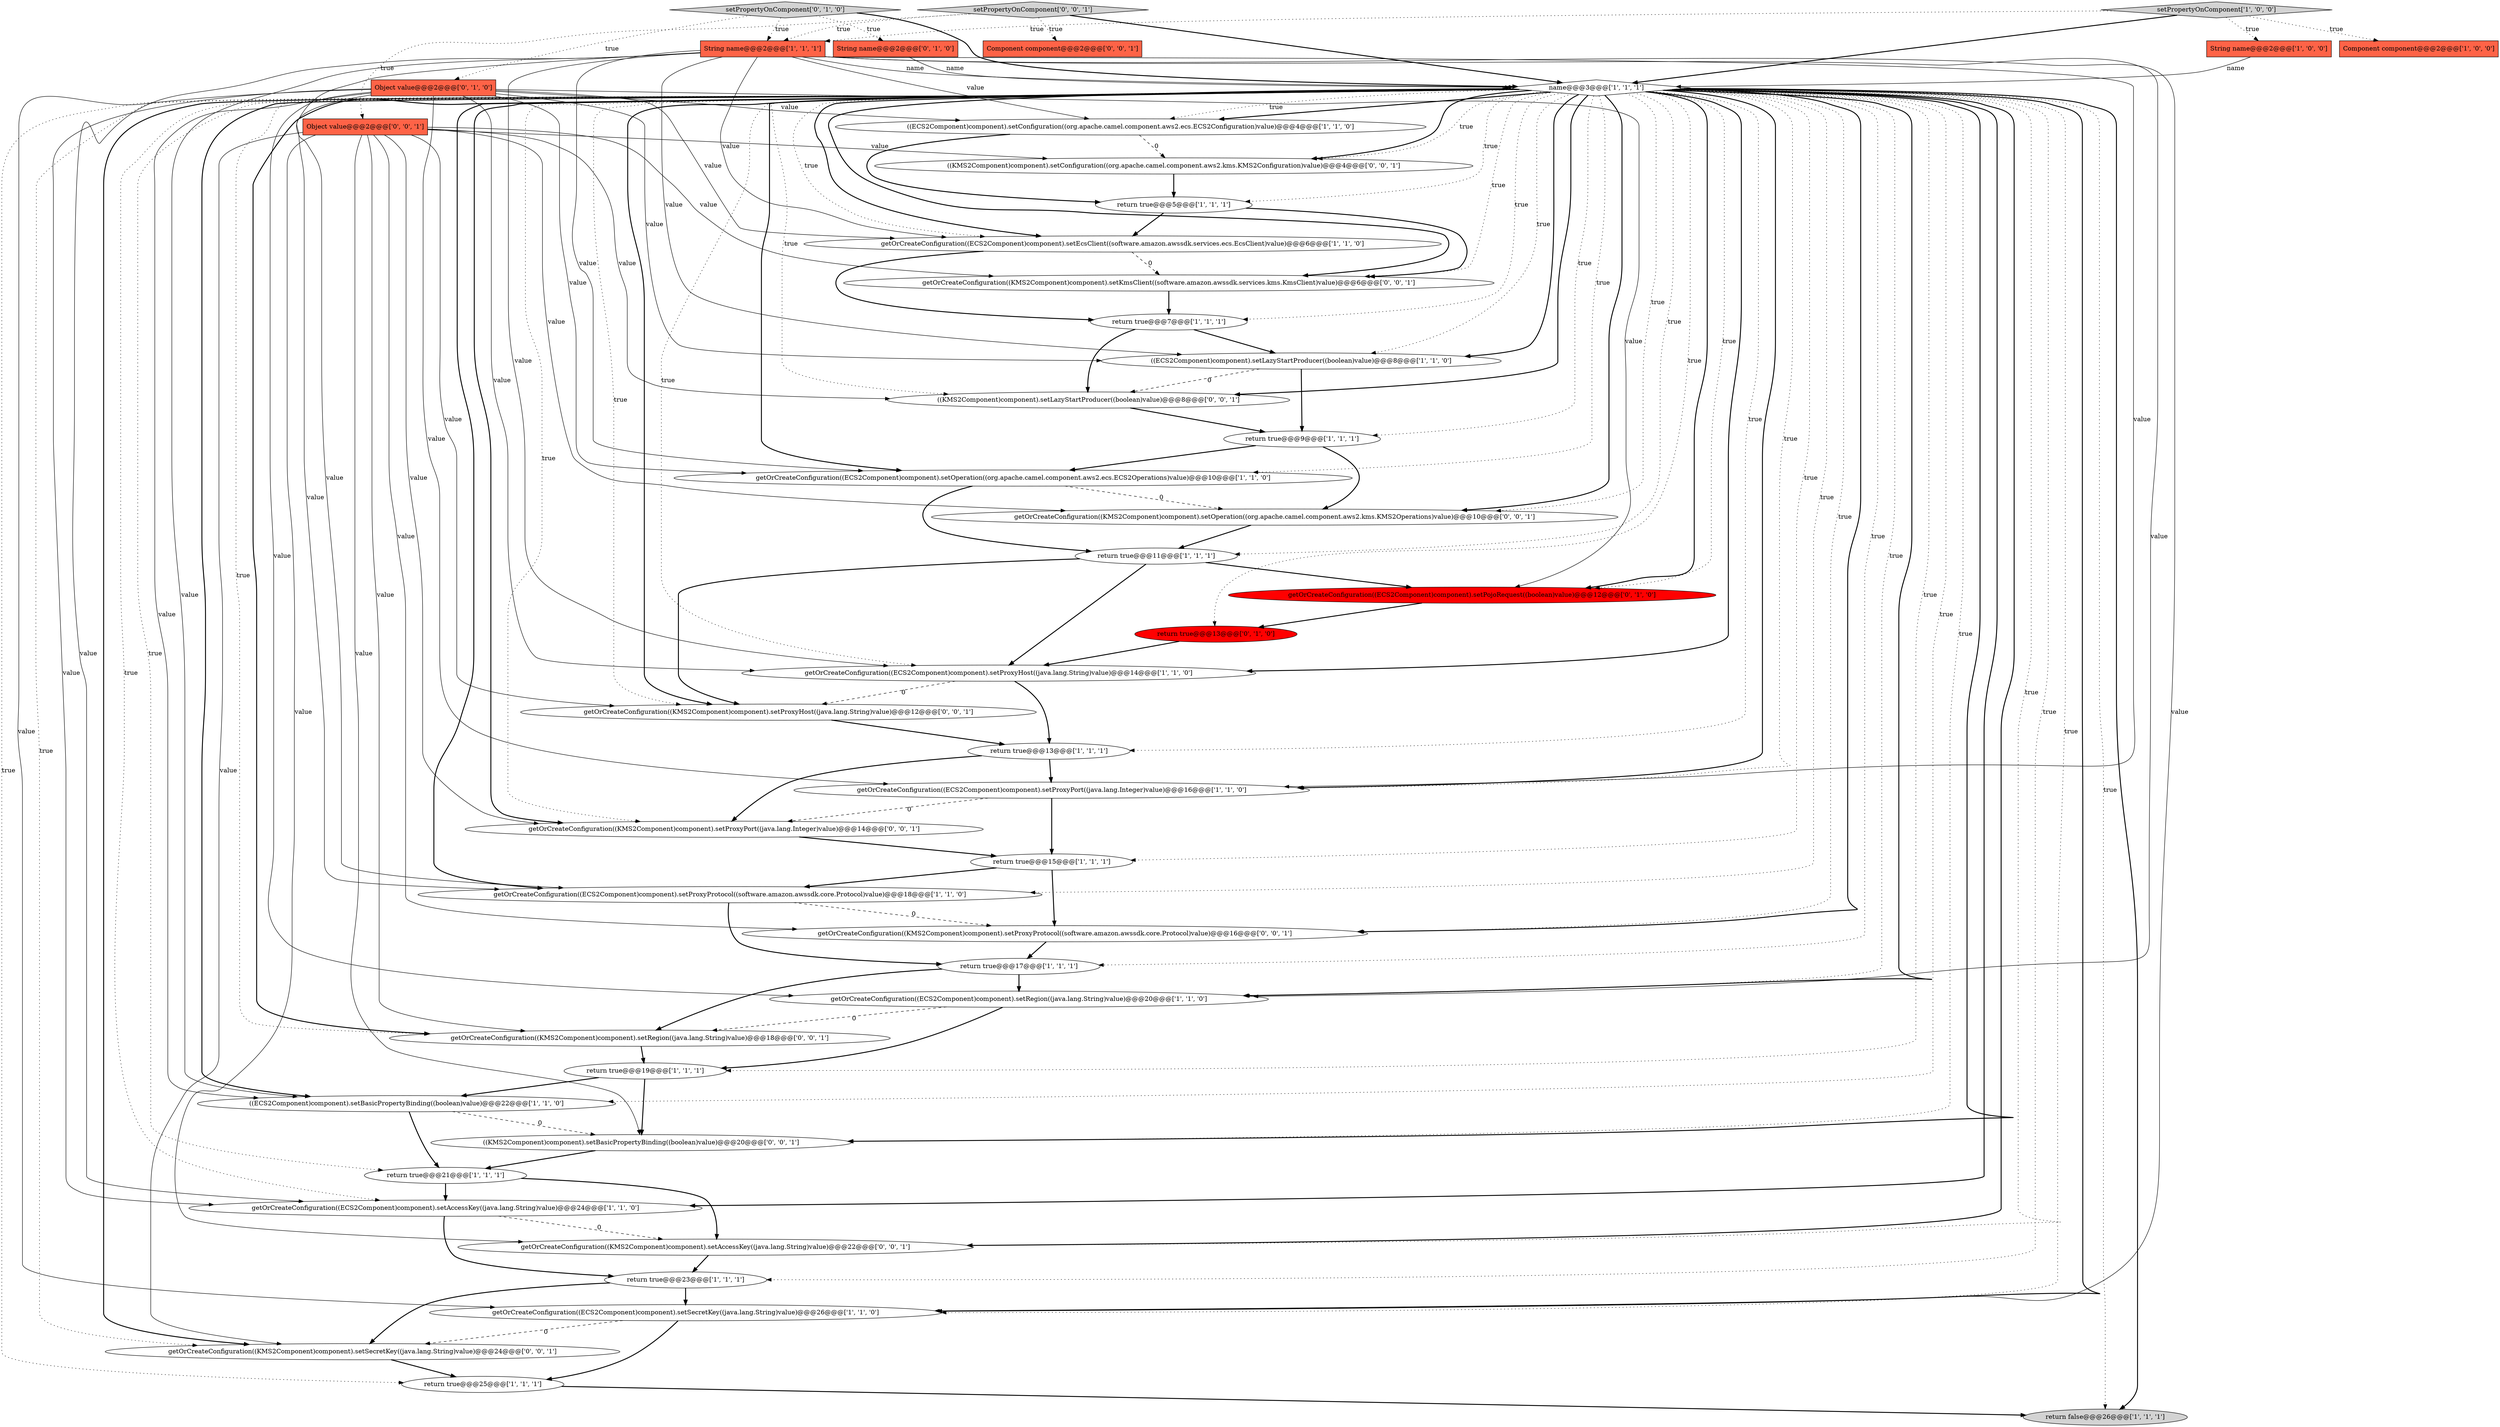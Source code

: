 digraph {
30 [style = filled, label = "String name@@@2@@@['0', '1', '0']", fillcolor = tomato, shape = box image = "AAA0AAABBB2BBB"];
13 [style = filled, label = "getOrCreateConfiguration((ECS2Component)component).setProxyHost((java.lang.String)value)@@@14@@@['1', '1', '0']", fillcolor = white, shape = ellipse image = "AAA0AAABBB1BBB"];
19 [style = filled, label = "return true@@@7@@@['1', '1', '1']", fillcolor = white, shape = ellipse image = "AAA0AAABBB1BBB"];
42 [style = filled, label = "getOrCreateConfiguration((KMS2Component)component).setProxyProtocol((software.amazon.awssdk.core.Protocol)value)@@@16@@@['0', '0', '1']", fillcolor = white, shape = ellipse image = "AAA0AAABBB3BBB"];
4 [style = filled, label = "getOrCreateConfiguration((ECS2Component)component).setRegion((java.lang.String)value)@@@20@@@['1', '1', '0']", fillcolor = white, shape = ellipse image = "AAA0AAABBB1BBB"];
32 [style = filled, label = "setPropertyOnComponent['0', '1', '0']", fillcolor = lightgray, shape = diamond image = "AAA0AAABBB2BBB"];
22 [style = filled, label = "String name@@@2@@@['1', '1', '1']", fillcolor = tomato, shape = box image = "AAA0AAABBB1BBB"];
35 [style = filled, label = "getOrCreateConfiguration((KMS2Component)component).setRegion((java.lang.String)value)@@@18@@@['0', '0', '1']", fillcolor = white, shape = ellipse image = "AAA0AAABBB3BBB"];
27 [style = filled, label = "return true@@@25@@@['1', '1', '1']", fillcolor = white, shape = ellipse image = "AAA0AAABBB1BBB"];
10 [style = filled, label = "return true@@@23@@@['1', '1', '1']", fillcolor = white, shape = ellipse image = "AAA0AAABBB1BBB"];
20 [style = filled, label = "getOrCreateConfiguration((ECS2Component)component).setOperation((org.apache.camel.component.aws2.ecs.ECS2Operations)value)@@@10@@@['1', '1', '0']", fillcolor = white, shape = ellipse image = "AAA0AAABBB1BBB"];
12 [style = filled, label = "Component component@@@2@@@['1', '0', '0']", fillcolor = tomato, shape = box image = "AAA0AAABBB1BBB"];
2 [style = filled, label = "((ECS2Component)component).setLazyStartProducer((boolean)value)@@@8@@@['1', '1', '0']", fillcolor = white, shape = ellipse image = "AAA0AAABBB1BBB"];
44 [style = filled, label = "Component component@@@2@@@['0', '0', '1']", fillcolor = tomato, shape = box image = "AAA0AAABBB3BBB"];
21 [style = filled, label = "((ECS2Component)component).setBasicPropertyBinding((boolean)value)@@@22@@@['1', '1', '0']", fillcolor = white, shape = ellipse image = "AAA0AAABBB1BBB"];
7 [style = filled, label = "getOrCreateConfiguration((ECS2Component)component).setProxyPort((java.lang.Integer)value)@@@16@@@['1', '1', '0']", fillcolor = white, shape = ellipse image = "AAA0AAABBB1BBB"];
1 [style = filled, label = "getOrCreateConfiguration((ECS2Component)component).setAccessKey((java.lang.String)value)@@@24@@@['1', '1', '0']", fillcolor = white, shape = ellipse image = "AAA0AAABBB1BBB"];
31 [style = filled, label = "Object value@@@2@@@['0', '1', '0']", fillcolor = tomato, shape = box image = "AAA0AAABBB2BBB"];
3 [style = filled, label = "return true@@@13@@@['1', '1', '1']", fillcolor = white, shape = ellipse image = "AAA0AAABBB1BBB"];
8 [style = filled, label = "getOrCreateConfiguration((ECS2Component)component).setSecretKey((java.lang.String)value)@@@26@@@['1', '1', '0']", fillcolor = white, shape = ellipse image = "AAA0AAABBB1BBB"];
23 [style = filled, label = "getOrCreateConfiguration((ECS2Component)component).setProxyProtocol((software.amazon.awssdk.core.Protocol)value)@@@18@@@['1', '1', '0']", fillcolor = white, shape = ellipse image = "AAA0AAABBB1BBB"];
46 [style = filled, label = "((KMS2Component)component).setConfiguration((org.apache.camel.component.aws2.kms.KMS2Configuration)value)@@@4@@@['0', '0', '1']", fillcolor = white, shape = ellipse image = "AAA0AAABBB3BBB"];
28 [style = filled, label = "getOrCreateConfiguration((ECS2Component)component).setPojoRequest((boolean)value)@@@12@@@['0', '1', '0']", fillcolor = red, shape = ellipse image = "AAA1AAABBB2BBB"];
17 [style = filled, label = "return false@@@26@@@['1', '1', '1']", fillcolor = lightgray, shape = ellipse image = "AAA0AAABBB1BBB"];
9 [style = filled, label = "return true@@@19@@@['1', '1', '1']", fillcolor = white, shape = ellipse image = "AAA0AAABBB1BBB"];
14 [style = filled, label = "return true@@@11@@@['1', '1', '1']", fillcolor = white, shape = ellipse image = "AAA0AAABBB1BBB"];
39 [style = filled, label = "getOrCreateConfiguration((KMS2Component)component).setProxyHost((java.lang.String)value)@@@12@@@['0', '0', '1']", fillcolor = white, shape = ellipse image = "AAA0AAABBB3BBB"];
11 [style = filled, label = "getOrCreateConfiguration((ECS2Component)component).setEcsClient((software.amazon.awssdk.services.ecs.EcsClient)value)@@@6@@@['1', '1', '0']", fillcolor = white, shape = ellipse image = "AAA0AAABBB1BBB"];
34 [style = filled, label = "setPropertyOnComponent['0', '0', '1']", fillcolor = lightgray, shape = diamond image = "AAA0AAABBB3BBB"];
43 [style = filled, label = "((KMS2Component)component).setLazyStartProducer((boolean)value)@@@8@@@['0', '0', '1']", fillcolor = white, shape = ellipse image = "AAA0AAABBB3BBB"];
16 [style = filled, label = "return true@@@9@@@['1', '1', '1']", fillcolor = white, shape = ellipse image = "AAA0AAABBB1BBB"];
41 [style = filled, label = "getOrCreateConfiguration((KMS2Component)component).setProxyPort((java.lang.Integer)value)@@@14@@@['0', '0', '1']", fillcolor = white, shape = ellipse image = "AAA0AAABBB3BBB"];
18 [style = filled, label = "setPropertyOnComponent['1', '0', '0']", fillcolor = lightgray, shape = diamond image = "AAA0AAABBB1BBB"];
37 [style = filled, label = "getOrCreateConfiguration((KMS2Component)component).setAccessKey((java.lang.String)value)@@@22@@@['0', '0', '1']", fillcolor = white, shape = ellipse image = "AAA0AAABBB3BBB"];
45 [style = filled, label = "getOrCreateConfiguration((KMS2Component)component).setKmsClient((software.amazon.awssdk.services.kms.KmsClient)value)@@@6@@@['0', '0', '1']", fillcolor = white, shape = ellipse image = "AAA0AAABBB3BBB"];
0 [style = filled, label = "return true@@@17@@@['1', '1', '1']", fillcolor = white, shape = ellipse image = "AAA0AAABBB1BBB"];
29 [style = filled, label = "return true@@@13@@@['0', '1', '0']", fillcolor = red, shape = ellipse image = "AAA1AAABBB2BBB"];
33 [style = filled, label = "getOrCreateConfiguration((KMS2Component)component).setSecretKey((java.lang.String)value)@@@24@@@['0', '0', '1']", fillcolor = white, shape = ellipse image = "AAA0AAABBB3BBB"];
26 [style = filled, label = "((ECS2Component)component).setConfiguration((org.apache.camel.component.aws2.ecs.ECS2Configuration)value)@@@4@@@['1', '1', '0']", fillcolor = white, shape = ellipse image = "AAA0AAABBB1BBB"];
24 [style = filled, label = "name@@@3@@@['1', '1', '1']", fillcolor = white, shape = diamond image = "AAA0AAABBB1BBB"];
5 [style = filled, label = "return true@@@5@@@['1', '1', '1']", fillcolor = white, shape = ellipse image = "AAA0AAABBB1BBB"];
40 [style = filled, label = "getOrCreateConfiguration((KMS2Component)component).setOperation((org.apache.camel.component.aws2.kms.KMS2Operations)value)@@@10@@@['0', '0', '1']", fillcolor = white, shape = ellipse image = "AAA0AAABBB3BBB"];
38 [style = filled, label = "Object value@@@2@@@['0', '0', '1']", fillcolor = tomato, shape = box image = "AAA0AAABBB3BBB"];
15 [style = filled, label = "String name@@@2@@@['1', '0', '0']", fillcolor = tomato, shape = box image = "AAA0AAABBB1BBB"];
6 [style = filled, label = "return true@@@21@@@['1', '1', '1']", fillcolor = white, shape = ellipse image = "AAA0AAABBB1BBB"];
36 [style = filled, label = "((KMS2Component)component).setBasicPropertyBinding((boolean)value)@@@20@@@['0', '0', '1']", fillcolor = white, shape = ellipse image = "AAA0AAABBB3BBB"];
25 [style = filled, label = "return true@@@15@@@['1', '1', '1']", fillcolor = white, shape = ellipse image = "AAA0AAABBB1BBB"];
24->6 [style = dotted, label="true"];
38->37 [style = solid, label="value"];
38->33 [style = solid, label="value"];
31->13 [style = solid, label="value"];
24->25 [style = dotted, label="true"];
20->40 [style = dashed, label="0"];
46->5 [style = bold, label=""];
8->33 [style = dashed, label="0"];
24->4 [style = dotted, label="true"];
24->35 [style = dotted, label="true"];
24->17 [style = dotted, label="true"];
18->15 [style = dotted, label="true"];
38->42 [style = solid, label="value"];
24->43 [style = dotted, label="true"];
24->39 [style = bold, label=""];
24->33 [style = dotted, label="true"];
14->28 [style = bold, label=""];
5->45 [style = bold, label=""];
38->39 [style = solid, label="value"];
24->43 [style = bold, label=""];
24->27 [style = dotted, label="true"];
22->21 [style = solid, label="value"];
31->21 [style = solid, label="value"];
34->24 [style = bold, label=""];
10->8 [style = bold, label=""];
24->21 [style = bold, label=""];
31->1 [style = solid, label="value"];
22->7 [style = solid, label="value"];
24->42 [style = dotted, label="true"];
24->11 [style = bold, label=""];
32->30 [style = dotted, label="true"];
24->17 [style = bold, label=""];
9->21 [style = bold, label=""];
27->17 [style = bold, label=""];
24->3 [style = dotted, label="true"];
24->8 [style = dotted, label="true"];
24->21 [style = dotted, label="true"];
8->27 [style = bold, label=""];
31->7 [style = solid, label="value"];
24->5 [style = dotted, label="true"];
24->46 [style = bold, label=""];
22->8 [style = solid, label="value"];
2->16 [style = bold, label=""];
36->6 [style = bold, label=""];
24->28 [style = bold, label=""];
43->16 [style = bold, label=""];
16->40 [style = bold, label=""];
31->2 [style = solid, label="value"];
22->13 [style = solid, label="value"];
38->40 [style = solid, label="value"];
20->14 [style = bold, label=""];
24->40 [style = bold, label=""];
19->2 [style = bold, label=""];
22->20 [style = solid, label="value"];
38->45 [style = solid, label="value"];
33->27 [style = bold, label=""];
21->36 [style = dashed, label="0"];
22->2 [style = solid, label="value"];
34->38 [style = dotted, label="true"];
24->20 [style = bold, label=""];
2->43 [style = dashed, label="0"];
34->22 [style = dotted, label="true"];
3->7 [style = bold, label=""];
24->26 [style = dotted, label="true"];
24->0 [style = dotted, label="true"];
22->24 [style = solid, label="name"];
24->19 [style = dotted, label="true"];
31->8 [style = solid, label="value"];
30->24 [style = solid, label="name"];
5->11 [style = bold, label=""];
24->8 [style = bold, label=""];
24->7 [style = bold, label=""];
16->20 [style = bold, label=""];
14->39 [style = bold, label=""];
24->7 [style = dotted, label="true"];
32->31 [style = dotted, label="true"];
4->35 [style = dashed, label="0"];
31->26 [style = solid, label="value"];
24->13 [style = bold, label=""];
24->13 [style = dotted, label="true"];
4->9 [style = bold, label=""];
28->29 [style = bold, label=""];
1->37 [style = dashed, label="0"];
11->45 [style = dashed, label="0"];
38->35 [style = solid, label="value"];
18->24 [style = bold, label=""];
37->10 [style = bold, label=""];
35->9 [style = bold, label=""];
24->39 [style = dotted, label="true"];
31->28 [style = solid, label="value"];
31->4 [style = solid, label="value"];
23->0 [style = bold, label=""];
24->16 [style = dotted, label="true"];
22->23 [style = solid, label="value"];
24->45 [style = bold, label=""];
24->41 [style = bold, label=""];
42->0 [style = bold, label=""];
6->37 [style = bold, label=""];
24->11 [style = dotted, label="true"];
6->1 [style = bold, label=""];
24->26 [style = bold, label=""];
24->33 [style = bold, label=""];
13->39 [style = dashed, label="0"];
24->23 [style = dotted, label="true"];
3->41 [style = bold, label=""];
24->20 [style = dotted, label="true"];
22->4 [style = solid, label="value"];
24->45 [style = dotted, label="true"];
40->14 [style = bold, label=""];
25->42 [style = bold, label=""];
7->41 [style = dashed, label="0"];
10->33 [style = bold, label=""];
24->46 [style = dotted, label="true"];
31->20 [style = solid, label="value"];
24->1 [style = bold, label=""];
31->11 [style = solid, label="value"];
14->13 [style = bold, label=""];
24->40 [style = dotted, label="true"];
24->36 [style = dotted, label="true"];
38->43 [style = solid, label="value"];
19->43 [style = bold, label=""];
31->23 [style = solid, label="value"];
24->42 [style = bold, label=""];
32->22 [style = dotted, label="true"];
18->22 [style = dotted, label="true"];
24->23 [style = bold, label=""];
9->36 [style = bold, label=""];
24->1 [style = dotted, label="true"];
24->41 [style = dotted, label="true"];
34->44 [style = dotted, label="true"];
24->14 [style = dotted, label="true"];
38->46 [style = solid, label="value"];
24->2 [style = bold, label=""];
21->6 [style = bold, label=""];
24->35 [style = bold, label=""];
26->5 [style = bold, label=""];
25->23 [style = bold, label=""];
24->29 [style = dotted, label="true"];
22->11 [style = solid, label="value"];
38->36 [style = solid, label="value"];
24->9 [style = dotted, label="true"];
39->3 [style = bold, label=""];
22->1 [style = solid, label="value"];
11->19 [style = bold, label=""];
24->28 [style = dotted, label="true"];
22->26 [style = solid, label="value"];
24->10 [style = dotted, label="true"];
24->36 [style = bold, label=""];
38->41 [style = solid, label="value"];
24->4 [style = bold, label=""];
18->12 [style = dotted, label="true"];
13->3 [style = bold, label=""];
0->4 [style = bold, label=""];
45->19 [style = bold, label=""];
24->37 [style = bold, label=""];
24->37 [style = dotted, label="true"];
15->24 [style = solid, label="name"];
0->35 [style = bold, label=""];
7->25 [style = bold, label=""];
24->2 [style = dotted, label="true"];
41->25 [style = bold, label=""];
23->42 [style = dashed, label="0"];
1->10 [style = bold, label=""];
32->24 [style = bold, label=""];
26->46 [style = dashed, label="0"];
29->13 [style = bold, label=""];
}
